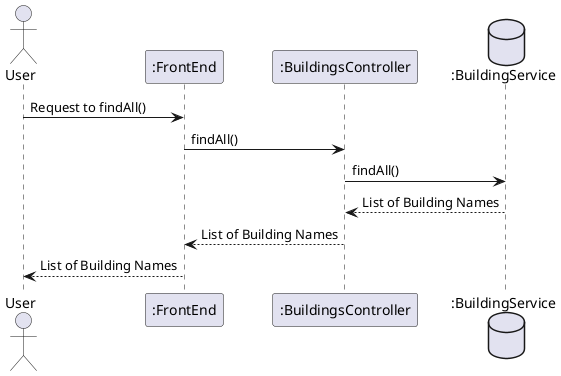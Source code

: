 @startuml
actor "User" as user
participant ":FrontEnd" as frontend
participant ":BuildingsController" as controller
database ":BuildingService" as service

user -> frontend: Request to findAll()
frontend -> controller: findAll()
controller -> service: findAll()
service --> controller: List of Building Names
controller --> frontend: List of Building Names
frontend --> user: List of Building Names
@enduml
